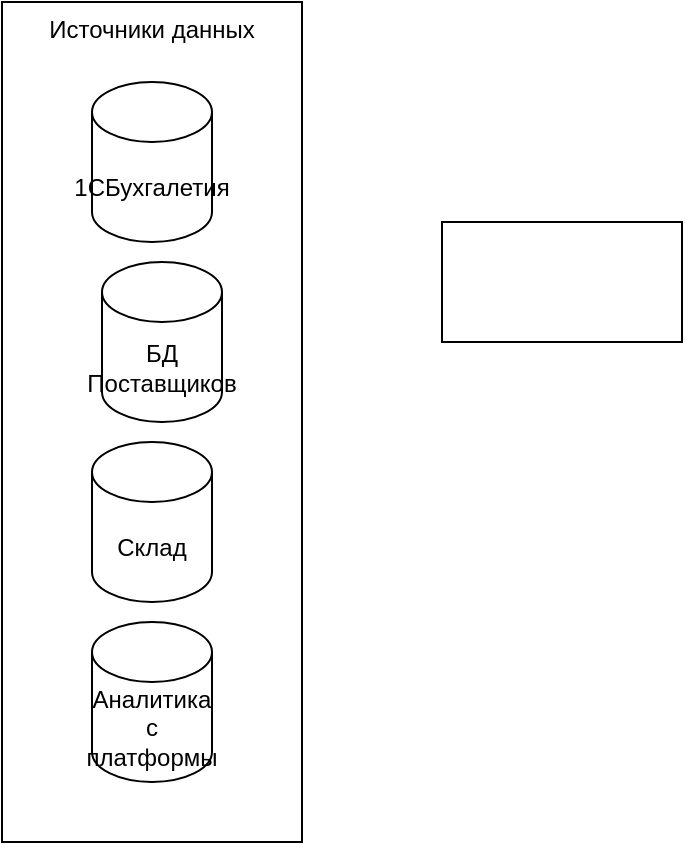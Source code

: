 <mxfile version="24.7.14">
  <diagram name="Страница — 1" id="LPJ16F4Odl_lKUOuBzS_">
    <mxGraphModel dx="954" dy="530" grid="1" gridSize="10" guides="1" tooltips="1" connect="1" arrows="1" fold="1" page="1" pageScale="1" pageWidth="827" pageHeight="1169" math="0" shadow="0">
      <root>
        <mxCell id="0" />
        <mxCell id="1" parent="0" />
        <mxCell id="NSudbpyUwgiWTNqCxdTF-1" value="Источники данных" style="rounded=0;whiteSpace=wrap;html=1;verticalAlign=top;" parent="1" vertex="1">
          <mxGeometry x="30" y="80" width="150" height="420" as="geometry" />
        </mxCell>
        <mxCell id="NSudbpyUwgiWTNqCxdTF-2" value="1СБухгалетия" style="shape=cylinder3;whiteSpace=wrap;html=1;boundedLbl=1;backgroundOutline=1;size=15;" parent="1" vertex="1">
          <mxGeometry x="75" y="120" width="60" height="80" as="geometry" />
        </mxCell>
        <mxCell id="NSudbpyUwgiWTNqCxdTF-3" value="БД Поставщиков" style="shape=cylinder3;whiteSpace=wrap;html=1;boundedLbl=1;backgroundOutline=1;size=15;" parent="1" vertex="1">
          <mxGeometry x="80" y="210" width="60" height="80" as="geometry" />
        </mxCell>
        <mxCell id="NSudbpyUwgiWTNqCxdTF-4" value="Склад" style="shape=cylinder3;whiteSpace=wrap;html=1;boundedLbl=1;backgroundOutline=1;size=15;" parent="1" vertex="1">
          <mxGeometry x="75" y="300" width="60" height="80" as="geometry" />
        </mxCell>
        <mxCell id="NSudbpyUwgiWTNqCxdTF-5" value="Аналитика с платформы" style="shape=cylinder3;whiteSpace=wrap;html=1;boundedLbl=1;backgroundOutline=1;size=15;" parent="1" vertex="1">
          <mxGeometry x="75" y="390" width="60" height="80" as="geometry" />
        </mxCell>
        <mxCell id="R_MVeHPW9k1XH_oFSXGs-1" value="" style="rounded=0;whiteSpace=wrap;html=1;" vertex="1" parent="1">
          <mxGeometry x="250" y="190" width="120" height="60" as="geometry" />
        </mxCell>
      </root>
    </mxGraphModel>
  </diagram>
</mxfile>
